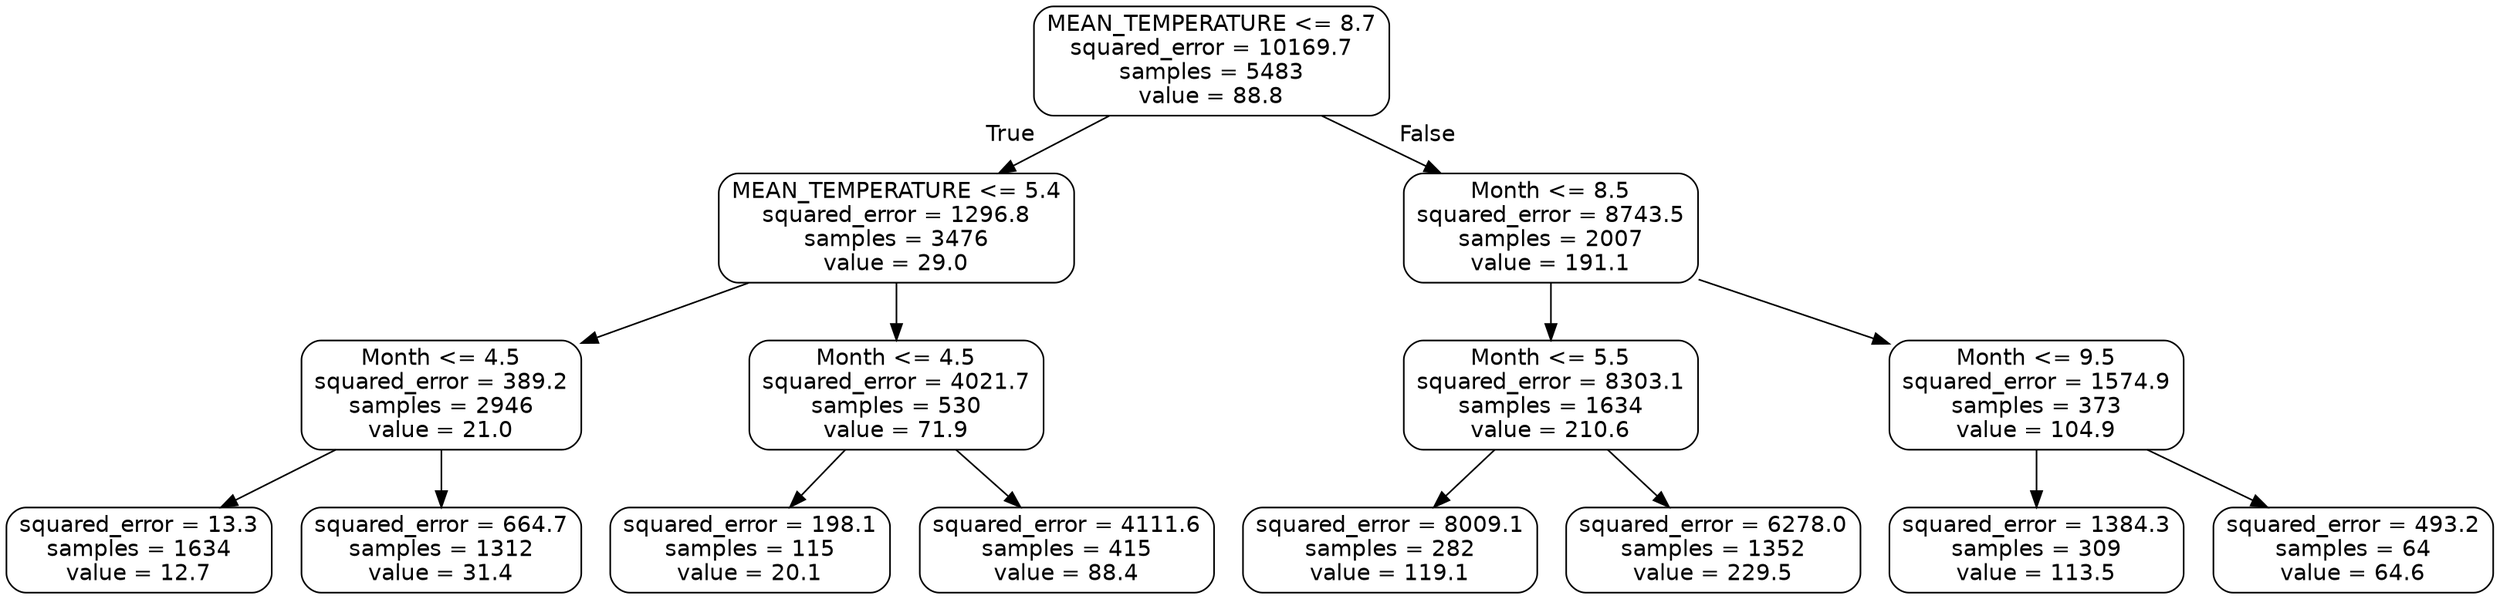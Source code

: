 digraph Tree {
node [shape=box, style="rounded", color="black", fontname="helvetica"] ;
edge [fontname="helvetica"] ;
0 [label="MEAN_TEMPERATURE <= 8.7\nsquared_error = 10169.7\nsamples = 5483\nvalue = 88.8"] ;
1 [label="MEAN_TEMPERATURE <= 5.4\nsquared_error = 1296.8\nsamples = 3476\nvalue = 29.0"] ;
0 -> 1 [labeldistance=2.5, labelangle=45, headlabel="True"] ;
2 [label="Month <= 4.5\nsquared_error = 389.2\nsamples = 2946\nvalue = 21.0"] ;
1 -> 2 ;
3 [label="squared_error = 13.3\nsamples = 1634\nvalue = 12.7"] ;
2 -> 3 ;
4 [label="squared_error = 664.7\nsamples = 1312\nvalue = 31.4"] ;
2 -> 4 ;
5 [label="Month <= 4.5\nsquared_error = 4021.7\nsamples = 530\nvalue = 71.9"] ;
1 -> 5 ;
6 [label="squared_error = 198.1\nsamples = 115\nvalue = 20.1"] ;
5 -> 6 ;
7 [label="squared_error = 4111.6\nsamples = 415\nvalue = 88.4"] ;
5 -> 7 ;
8 [label="Month <= 8.5\nsquared_error = 8743.5\nsamples = 2007\nvalue = 191.1"] ;
0 -> 8 [labeldistance=2.5, labelangle=-45, headlabel="False"] ;
9 [label="Month <= 5.5\nsquared_error = 8303.1\nsamples = 1634\nvalue = 210.6"] ;
8 -> 9 ;
10 [label="squared_error = 8009.1\nsamples = 282\nvalue = 119.1"] ;
9 -> 10 ;
11 [label="squared_error = 6278.0\nsamples = 1352\nvalue = 229.5"] ;
9 -> 11 ;
12 [label="Month <= 9.5\nsquared_error = 1574.9\nsamples = 373\nvalue = 104.9"] ;
8 -> 12 ;
13 [label="squared_error = 1384.3\nsamples = 309\nvalue = 113.5"] ;
12 -> 13 ;
14 [label="squared_error = 493.2\nsamples = 64\nvalue = 64.6"] ;
12 -> 14 ;
}